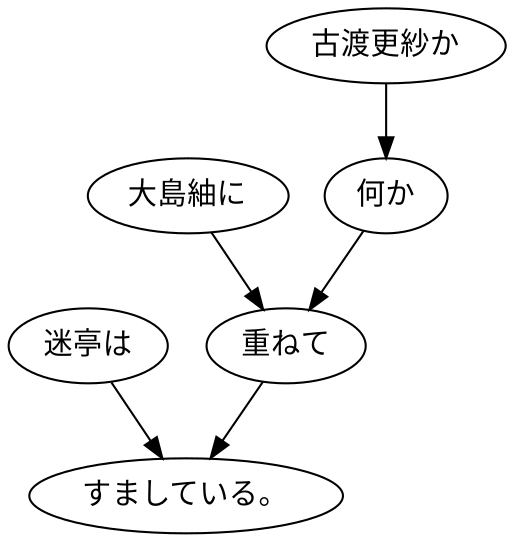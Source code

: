 digraph graph1610 {
	node0 [label="迷亭は"];
	node1 [label="大島紬に"];
	node2 [label="古渡更紗か"];
	node3 [label="何か"];
	node4 [label="重ねて"];
	node5 [label="すましている。"];
	node0 -> node5;
	node1 -> node4;
	node2 -> node3;
	node3 -> node4;
	node4 -> node5;
}
